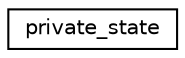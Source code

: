 digraph "Graphical Class Hierarchy"
{
  edge [fontname="Helvetica",fontsize="10",labelfontname="Helvetica",labelfontsize="10"];
  node [fontname="Helvetica",fontsize="10",shape=record];
  rankdir="LR";
  Node1 [label="private_state",height=0.2,width=0.4,color="black", fillcolor="white", style="filled",URL="$structprivate__state.html"];
}
